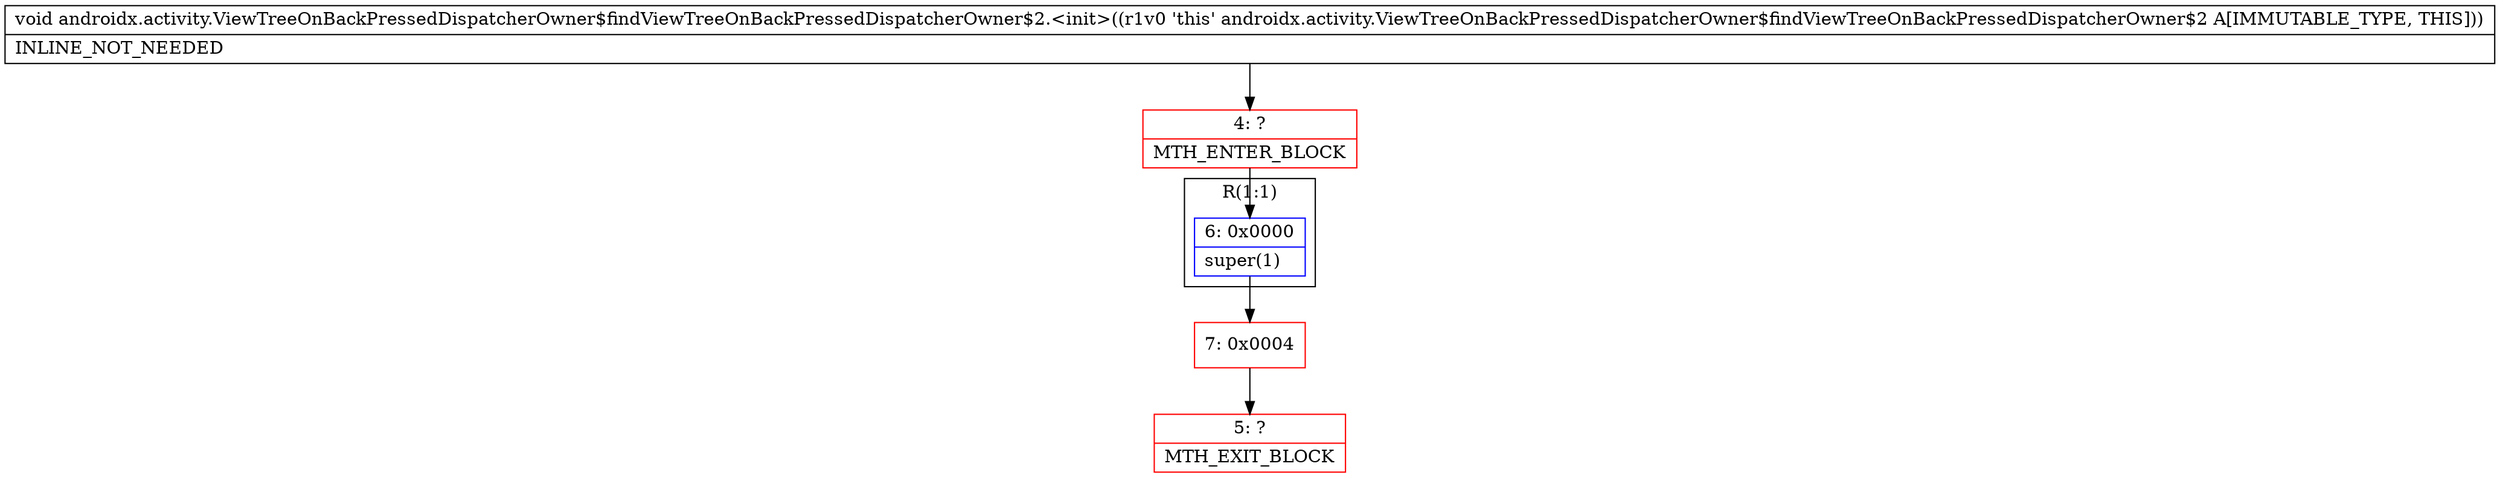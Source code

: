 digraph "CFG forandroidx.activity.ViewTreeOnBackPressedDispatcherOwner$findViewTreeOnBackPressedDispatcherOwner$2.\<init\>()V" {
subgraph cluster_Region_594578311 {
label = "R(1:1)";
node [shape=record,color=blue];
Node_6 [shape=record,label="{6\:\ 0x0000|super(1)\l}"];
}
Node_4 [shape=record,color=red,label="{4\:\ ?|MTH_ENTER_BLOCK\l}"];
Node_7 [shape=record,color=red,label="{7\:\ 0x0004}"];
Node_5 [shape=record,color=red,label="{5\:\ ?|MTH_EXIT_BLOCK\l}"];
MethodNode[shape=record,label="{void androidx.activity.ViewTreeOnBackPressedDispatcherOwner$findViewTreeOnBackPressedDispatcherOwner$2.\<init\>((r1v0 'this' androidx.activity.ViewTreeOnBackPressedDispatcherOwner$findViewTreeOnBackPressedDispatcherOwner$2 A[IMMUTABLE_TYPE, THIS]))  | INLINE_NOT_NEEDED\l}"];
MethodNode -> Node_4;Node_6 -> Node_7;
Node_4 -> Node_6;
Node_7 -> Node_5;
}


